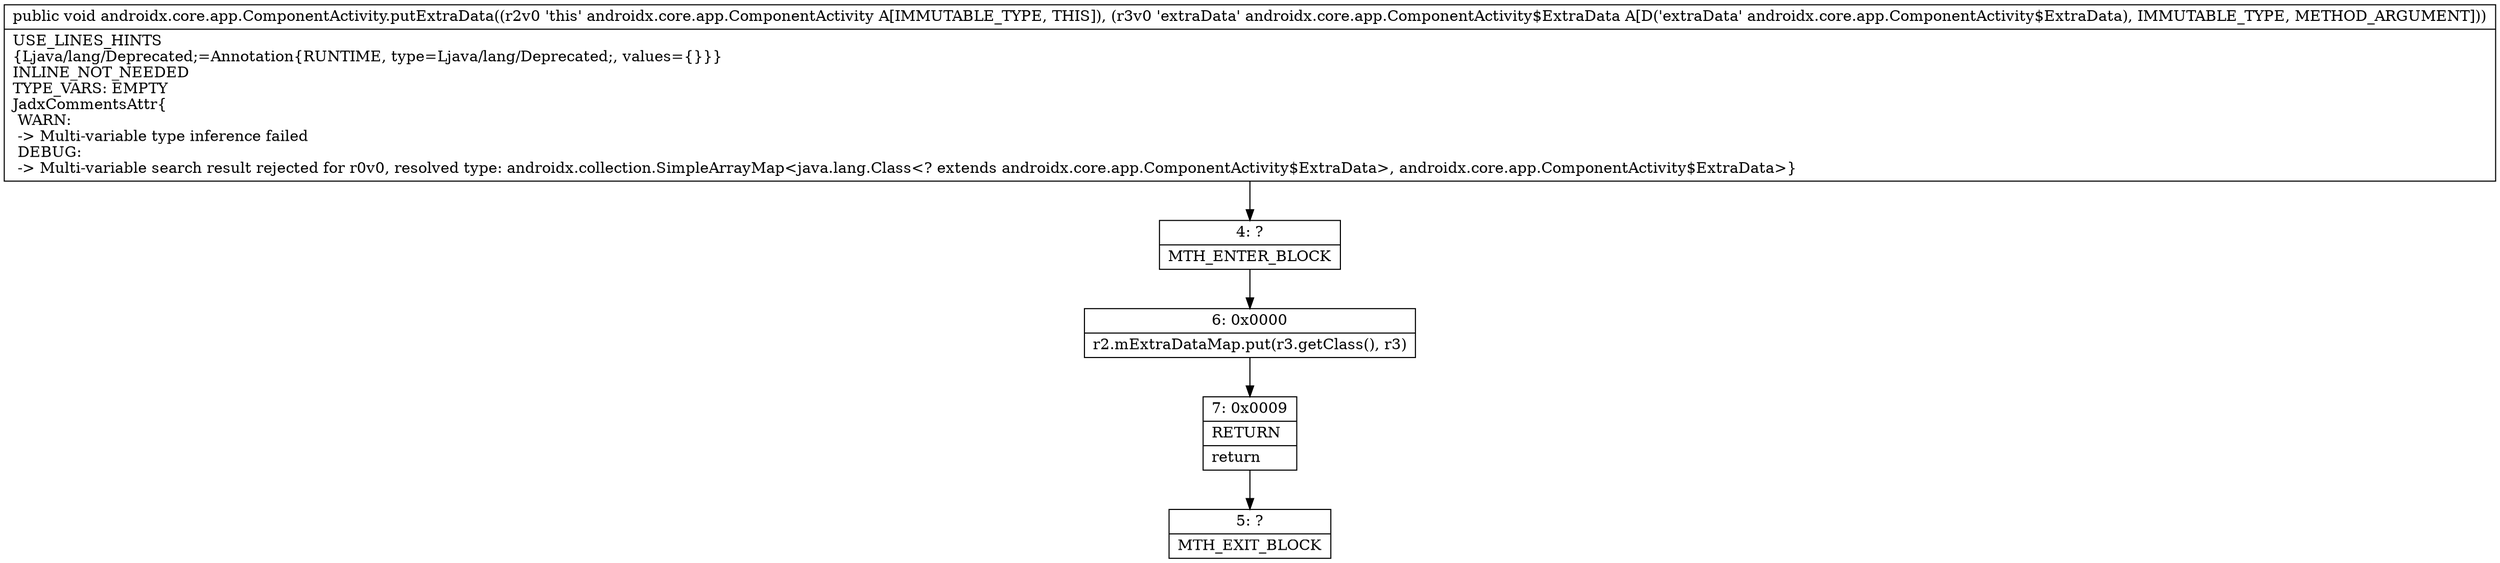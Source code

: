 digraph "CFG forandroidx.core.app.ComponentActivity.putExtraData(Landroidx\/core\/app\/ComponentActivity$ExtraData;)V" {
Node_4 [shape=record,label="{4\:\ ?|MTH_ENTER_BLOCK\l}"];
Node_6 [shape=record,label="{6\:\ 0x0000|r2.mExtraDataMap.put(r3.getClass(), r3)\l}"];
Node_7 [shape=record,label="{7\:\ 0x0009|RETURN\l|return\l}"];
Node_5 [shape=record,label="{5\:\ ?|MTH_EXIT_BLOCK\l}"];
MethodNode[shape=record,label="{public void androidx.core.app.ComponentActivity.putExtraData((r2v0 'this' androidx.core.app.ComponentActivity A[IMMUTABLE_TYPE, THIS]), (r3v0 'extraData' androidx.core.app.ComponentActivity$ExtraData A[D('extraData' androidx.core.app.ComponentActivity$ExtraData), IMMUTABLE_TYPE, METHOD_ARGUMENT]))  | USE_LINES_HINTS\l\{Ljava\/lang\/Deprecated;=Annotation\{RUNTIME, type=Ljava\/lang\/Deprecated;, values=\{\}\}\}\lINLINE_NOT_NEEDED\lTYPE_VARS: EMPTY\lJadxCommentsAttr\{\l WARN: \l \-\> Multi\-variable type inference failed\l DEBUG: \l \-\> Multi\-variable search result rejected for r0v0, resolved type: androidx.collection.SimpleArrayMap\<java.lang.Class\<? extends androidx.core.app.ComponentActivity$ExtraData\>, androidx.core.app.ComponentActivity$ExtraData\>\}\l}"];
MethodNode -> Node_4;Node_4 -> Node_6;
Node_6 -> Node_7;
Node_7 -> Node_5;
}

